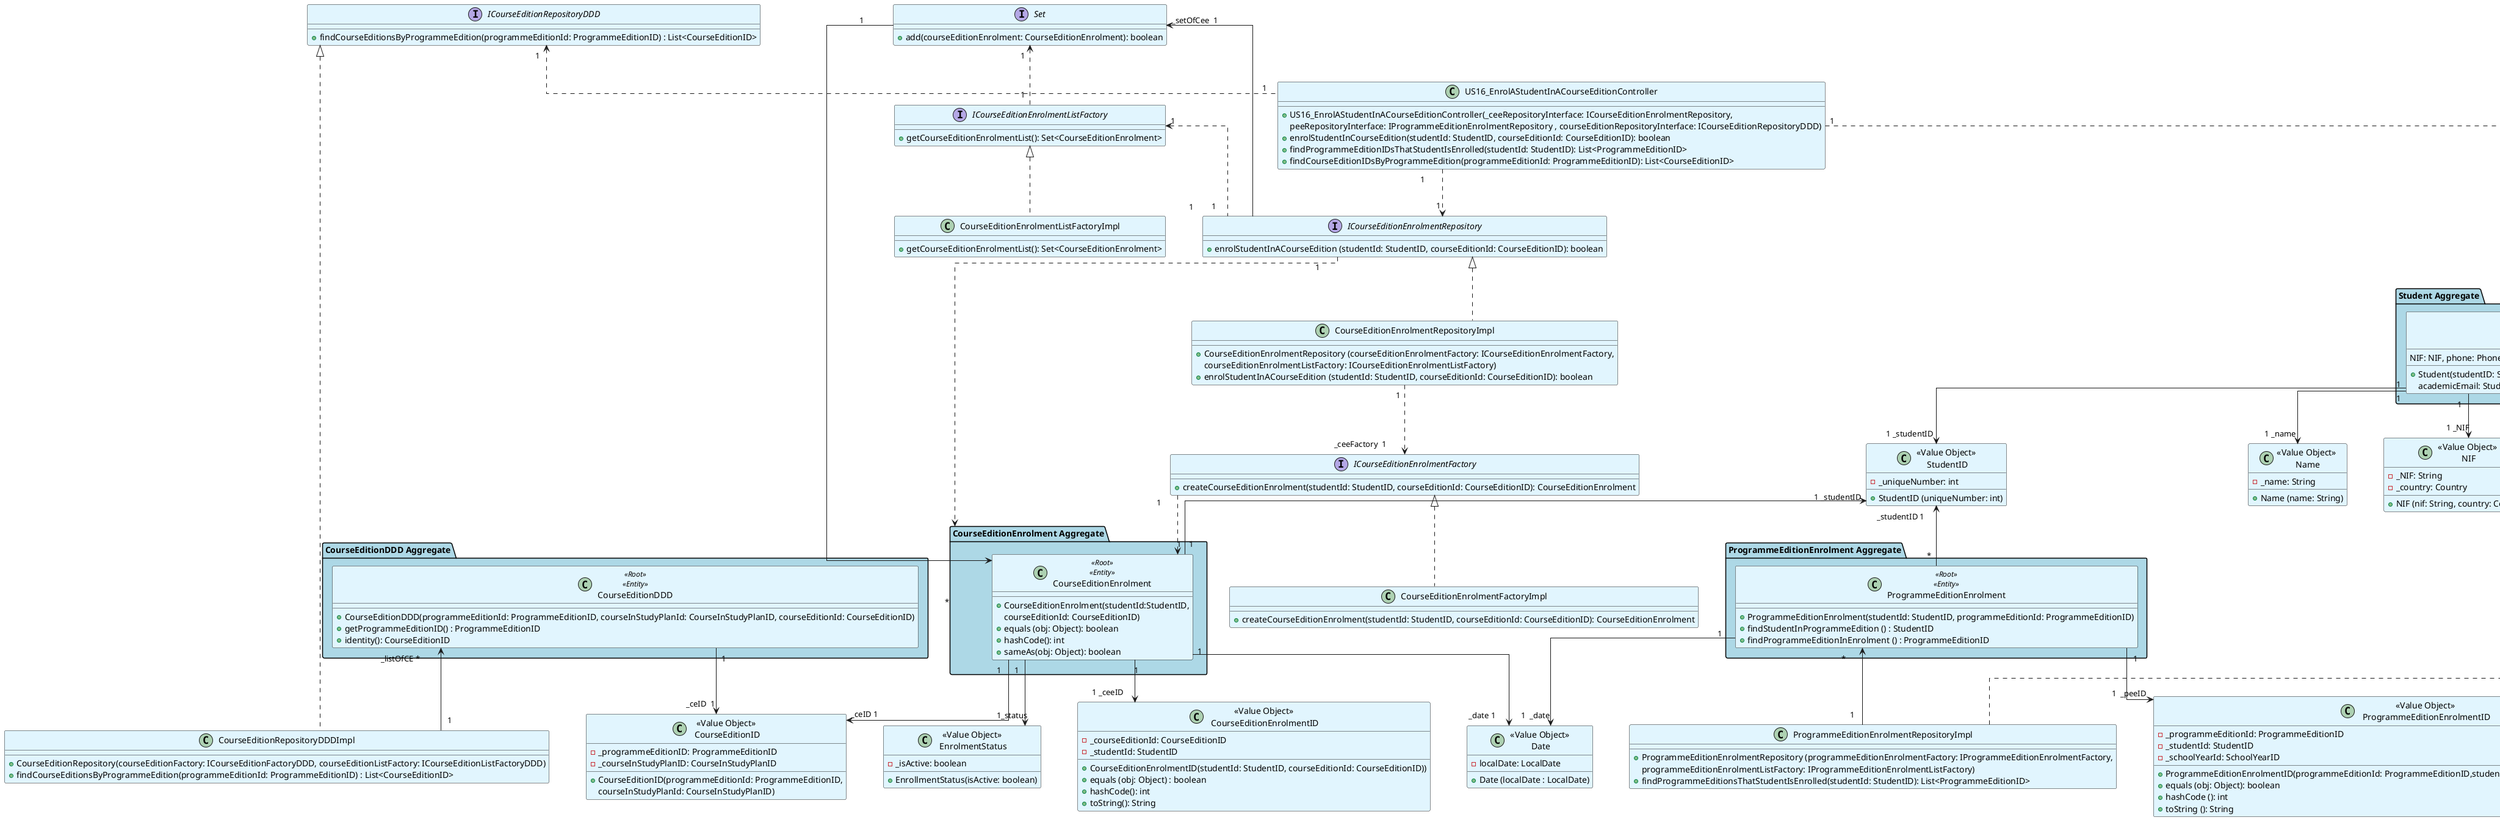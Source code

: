 @startuml
skinparam ranksep 60
skinparam nodesep 60
skinparam linetype ortho
skinparam classBackgroundColor #E1F5FE


class US16_EnrolAStudentInACourseEditionController {
    +US16_EnrolAStudentInACourseEditionController(_ceeRepositoryInterface: ICourseEditionEnrolmentRepository,
    peeRepositoryInterface: IProgrammeEditionEnrolmentRepository , courseEditionRepositoryInterface: ICourseEditionRepositoryDDD)
    +enrolStudentInCourseEdition(studentId: StudentID, courseEditionId: CourseEditionID): boolean
    +findProgrammeEditionIDsThatStudentIsEnrolled(studentId: StudentID): List<ProgrammeEditionID>
    +findCourseEditionIDsByProgrammeEdition(programmeEditionId: ProgrammeEditionID): List<CourseEditionID>
}

interface ICourseEditionEnrolmentRepository {
    +enrolStudentInACourseEdition (studentId: StudentID, courseEditionId: CourseEditionID): boolean
}

class CourseEditionEnrolmentRepositoryImpl {
    +CourseEditionEnrolmentRepository (courseEditionEnrolmentFactory: ICourseEditionEnrolmentFactory,
    courseEditionEnrolmentListFactory: ICourseEditionEnrolmentListFactory)
    +enrolStudentInACourseEdition (studentId: StudentID, courseEditionId: CourseEditionID): boolean
}

interface IProgrammeEditionEnrolmentRepository {
     +findProgrammeEditionsThatStudentIsEnrolled(studentId: StudentID): List<ProgrammeEditionID>
}

class ProgrammeEditionEnrolmentRepositoryImpl {
    +ProgrammeEditionEnrolmentRepository (programmeEditionEnrolmentFactory: IProgrammeEditionEnrolmentFactory,
    programmeEditionEnrolmentListFactory: IProgrammeEditionEnrolmentListFactory)
    +findProgrammeEditionsThatStudentIsEnrolled(studentId: StudentID): List<ProgrammeEditionID>
}

interface ICourseEditionRepositoryDDD {
     +findCourseEditionsByProgrammeEdition(programmeEditionId: ProgrammeEditionID) : List<CourseEditionID>
}

class CourseEditionRepositoryDDDImpl {
    +CourseEditionRepository(courseEditionFactory: ICourseEditionFactoryDDD, courseEditionListFactory: ICourseEditionListFactoryDDD)
    +findCourseEditionsByProgrammeEdition(programmeEditionId: ProgrammeEditionID) : List<CourseEditionID>
}

interface ICourseEditionEnrolmentListFactory{
    +getCourseEditionEnrolmentList(): Set<CourseEditionEnrolment>
}

class CourseEditionEnrolmentListFactoryImpl {
    +getCourseEditionEnrolmentList(): Set<CourseEditionEnrolment>
}

interface ICourseEditionEnrolmentFactory{
    +createCourseEditionEnrolment(studentId: StudentID, courseEditionId: CourseEditionID): CourseEditionEnrolment
}

class CourseEditionEnrolmentFactoryImpl{
    +createCourseEditionEnrolment(studentId: StudentID, courseEditionId: CourseEditionID): CourseEditionEnrolment
}

package "CourseEditionEnrolment Aggregate" #LightBlue {
    class CourseEditionEnrolment <<Root>> <<Entity>> {
             +CourseEditionEnrolment(studentId:StudentID,
              courseEditionId: CourseEditionID)
             +equals (obj: Object): boolean
             +hashCode(): int
             +sameAs(obj: Object): boolean
    }
}

class "<<Value Object>>\n EnrolmentStatus" {
     -_isActive: boolean
     +EnrollmentStatus(isActive: boolean)
}

class "<<Value Object>>\n CourseEditionEnrolmentID" {
     -_courseEditionId: CourseEditionID
     -_studentId: StudentID
     +CourseEditionEnrolmentID(studentId: StudentID, courseEditionId: CourseEditionID))
     +equals (obj: Object) : boolean
     +hashCode(): int
     +toString(): String
}

package "CourseEditionDDD Aggregate" #LightBlue{
    class CourseEditionDDD <<Root>> <<Entity>> {
    +CourseEditionDDD(programmeEditionId: ProgrammeEditionID, courseInStudyPlanId: CourseInStudyPlanID, courseEditionId: CourseEditionID)
    +getProgrammeEditionID() : ProgrammeEditionID
    +identity(): CourseEditionID
    }
}

class "<<Value Object>>\n CourseEditionID" {
     -_programmeEditionID: ProgrammeEditionID
     -_courseInStudyPlanID: CourseInStudyPlanID
     +CourseEditionID(programmeEditionId: ProgrammeEditionID,
     courseInStudyPlanId: CourseInStudyPlanID)
}

package "Student Aggregate" #LightBlue{
    class Student <<Root>> <<Entity>> {
    +Student(studentID: StudentID, name: Name,
    NIF: NIF, phone: PhoneNumber, email: Email, address: Address,
    academicEmail: StudentAcademicEmail)
    }
}

class "<<Value Object>>\n StudentID" {
     -_uniqueNumber: int
     +StudentID (uniqueNumber: int)
}

class "<<Value Object>>\n Name" {
     -_name: String
     +Name (name: String)
}

class "<<Value Object>>\n NIF" {
     -_NIF: String
     -_country: Country
     +NIF (nif: String, country: Country)
}

class "<<Value Object>>\n Email" {
     -_email: String
     +Email (email: String)
}

class "<<Value Object>>\n PhoneNumber" {
     -_countryCode: String
     -_number: String
     +PhoneNumber (countryCode: String, number: String)
}

class "<<Value Object>>\n Address" {
     -_street: Street
     -_country: Country
     -_postalCode: PostalCode
     -_location: Location
     +Address(street: Street, postalCode: PostalCode, location: Location, country: Country)
}

class "<<Value Object>>\n Street" {
     -_street: String
     +Street(street: String)
}

class "<<Value Object>>\n PostalCode" {
     -_postalCode: String
     +PostalCode(postalCode: String)
}

class "<<Value Object>>\n Location" {
     -_locationName: String
     +Location(locationName: String)
}

class "<<Value Object>>\n Country" {
     -_country: String
     +Country(country: String)
}
class "<<Value Object>>\n Date" {
     -localDate: LocalDate
     +Date (localDate : LocalDate)
}

package "ProgrammeEditionEnrolment Aggregate" #LightBlue {
    class ProgrammeEditionEnrolment <<Root>> <<Entity>> {
    +ProgrammeEditionEnrolment(studentId: StudentID, programmeEditionId: ProgrammeEditionID)
    +findStudentInProgrammeEdition () : StudentID
    +findProgrammeEditionInEnrolment () : ProgrammeEditionID
    }
}

class "<<Value Object>>\n ProgrammeEditionEnrolmentID" {
     -_programmeEditionId: ProgrammeEditionID
     -_studentId: StudentID
     -_schoolYearId: SchoolYearID
     +ProgrammeEditionEnrolmentID(programmeEditionId: ProgrammeEditionID,studentId: StudentID, schoolYearId: SchoolYearID)
     +equals (obj: Object): boolean
     +hashCode (): int
     +toString (): String
}

interface Set {
    +add(courseEditionEnrolment: CourseEditionEnrolment): boolean
}


US16_EnrolAStudentInACourseEditionController "1   ".u.> "1    " ICourseEditionRepositoryDDD
US16_EnrolAStudentInACourseEditionController "1  "..> "1       " IProgrammeEditionEnrolmentRepository
US16_EnrolAStudentInACourseEditionController "1   "..> "  1    " ICourseEditionEnrolmentRepository

CourseEditionDDD "_listOfCE *" <-- "1       " CourseEditionRepositoryDDDImpl

Student "1" --> "1 _studentID" "<<Value Object>>\n StudentID"
Student "1" --> "1 _name" "<<Value Object>>\n Name"
Student "1" --> "1 _NIF" "<<Value Object>>\n NIF"
Student "1" --> "1 _email" "<<Value Object>>\n Email"
Student "1" --> "1 _phoneNumber" "<<Value Object>>\n PhoneNumber"
Student "1" -l-> "1 _address" "<<Value Object>>\n Address"

"<<Value Object>>\n Address" "1" -u-> "1 _street" "<<Value Object>>\n Street"
"<<Value Object>>\n Address" "1" --> "1 _postalCode" "<<Value Object>>\n PostalCode"
"<<Value Object>>\n Address" "1" --> "1 _location" "<<Value Object>>\n Location"
"<<Value Object>>\n Address" "1" --> "1 _country" "<<Value Object>>\n Country"

ProgrammeEditionEnrolment "      *  " -u-> "_studentID 1    ""<<Value Object>>\n StudentID"
ProgrammeEditionEnrolment " *    " <-- "1   " ProgrammeEditionEnrolmentRepositoryImpl
ProgrammeEditionEnrolment " 1    " --> "1  _date " "<<Value Object>>\n Date"
ProgrammeEditionEnrolment " 1    " --> "1  _peeID " "<<Value Object>>\n ProgrammeEditionEnrolmentID"

ICourseEditionEnrolmentRepository <|.. CourseEditionEnrolmentRepositoryImpl
IProgrammeEditionEnrolmentRepository <|.l.  ProgrammeEditionEnrolmentRepositoryImpl
ICourseEditionRepositoryDDD <|.. CourseEditionRepositoryDDDImpl

Set "   1            " -->  CourseEditionEnrolment

ICourseEditionEnrolmentFactory <|.. CourseEditionEnrolmentFactoryImpl
ICourseEditionEnrolmentListFactory <|.. CourseEditionEnrolmentListFactoryImpl

ICourseEditionEnrolmentRepository " 1  " -u-> "_setOfCee  1       " Set
ICourseEditionEnrolmentRepository"   1  " ..> " *   ""CourseEditionEnrolment Aggregate"
ICourseEditionEnrolmentRepository "1  " .u.> "1  " ICourseEditionEnrolmentListFactory
CourseEditionEnrolmentRepositoryImpl "1  " ..> "_ceeFactory  1      " ICourseEditionEnrolmentFactory
ICourseEditionEnrolmentFactory "1  " ..> "1  " CourseEditionEnrolment
ICourseEditionEnrolmentListFactory "1  " .u.> "1  " Set

CourseEditionEnrolment "1" --> "1 _ceeID""<<Value Object>>\n CourseEditionEnrolmentID"
CourseEditionEnrolment "1" --> "  1_status  ""<<Value Object>>\n EnrolmentStatus"
CourseEditionEnrolment "1" --> "_date 1    ""<<Value Object>>\n Date"
CourseEditionEnrolment "1" -u-> "1 _studentID" "<<Value Object>>\n StudentID"
CourseEditionEnrolment "1" --> "_ceID 1    " "<<Value Object>>\n CourseEditionID"

CourseEditionDDD "1" --> "_ceID  1" "<<Value Object>>\n CourseEditionID"


@enduml
